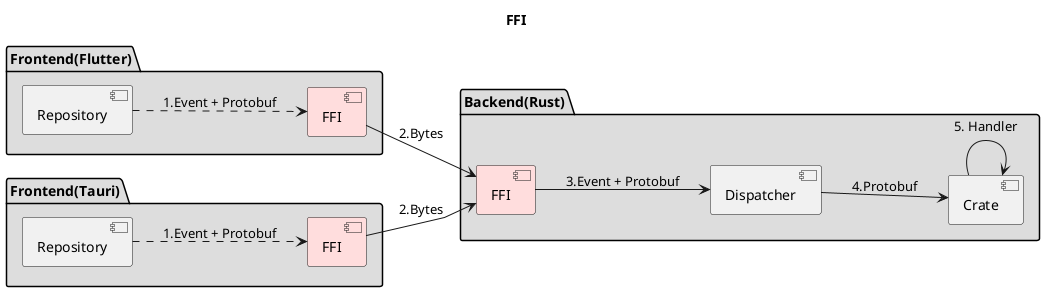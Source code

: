 @startuml FlowySDK
title FFI
left to right direction
skinparam linetype polyline

package "Frontend(Flutter)" #DDDDDD {
    component Repository_Flutter as "Repository"
    component FFI_Flutter as "FFI" #FFDDDD
}

package "Frontend(Tauri)" #DDDDDD {
    component Repository_Tauri as "Repository"
    component FFI_Tauri as "FFI" #FFDDDD
}

package "Backend(Rust)" #DDDDDD {
    component FFI_Backend as "FFI" #FFDDDD
    component Dispatcher
    component Crate
}

Repository_Flutter ..> FFI_Flutter : 1.Event + Protobuf
FFI_Flutter --> FFI_Backend : 2.Bytes

Repository_Tauri ..> FFI_Tauri: 1.Event + Protobuf
FFI_Tauri --> FFI_Backend : 2.Bytes

FFI_Backend --> Dispatcher : 3.Event + Protobuf
Dispatcher --> Crate: 4.Protobuf
Crate --> Crate: 5. Handler
@enduml

@startuml FlowySDK
title Protobuf Communication
top to bottom direction
'skinparam linetype polyline

rectangle {
    package "frontend (Flutter)" #DDDDDD {
        component Repository
        component FFI_Frontend as "FFI" #FFDDDD
    }
    note left of Repository
    class FolderEventExportDocument {
        Future<Either<ExportData, FlowyError>> send() {
            ...
        }
    }
    end note

    package "Backend (Rust)" #DDDDDD {
        component Crate
        component Dispatcher as "Dispatcher" #FFDDDD
        component FFI_Backend as "FFI" #FFDDDD
    }
    note left of Crate
    pub(crate) async fn export_handler(
        data: Data<ExportPayload>,
        controller: Unit<Arc<ViewController>>,
    ) -> DataResult<ExportData, FlowyError> {
        ...
    }
    end note
}

Repository --> Repository: 1.ExportPayload
Repository --> FFI_Frontend: 2. Event + ExportPayload
FFI_Frontend --> FFI_Backend: 3.Bytes
FFI_Backend --> Dispatcher: 4: Event + ExportPayload
Dispatcher --> Crate: 5.ExportPayload
Crate --> Crate : 6. call export_handler
@enduml



